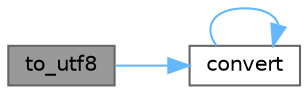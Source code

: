 digraph "to_utf8"
{
 // LATEX_PDF_SIZE
  bgcolor="transparent";
  edge [fontname=Helvetica,fontsize=10,labelfontname=Helvetica,labelfontsize=10];
  node [fontname=Helvetica,fontsize=10,shape=box,height=0.2,width=0.4];
  rankdir="LR";
  Node1 [id="Node000001",label="to_utf8",height=0.2,width=0.4,color="gray40", fillcolor="grey60", style="filled", fontcolor="black",tooltip=" "];
  Node1 -> Node2 [id="edge1_Node000001_Node000002",color="steelblue1",style="solid",tooltip=" "];
  Node2 [id="Node000002",label="convert",height=0.2,width=0.4,color="grey40", fillcolor="white", style="filled",URL="$classdetail_1_1to__utf8.html#abb142213b720c1bf641d9c92f72387d7",tooltip=" "];
  Node2 -> Node2 [id="edge2_Node000002_Node000002",color="steelblue1",style="solid",tooltip=" "];
}
